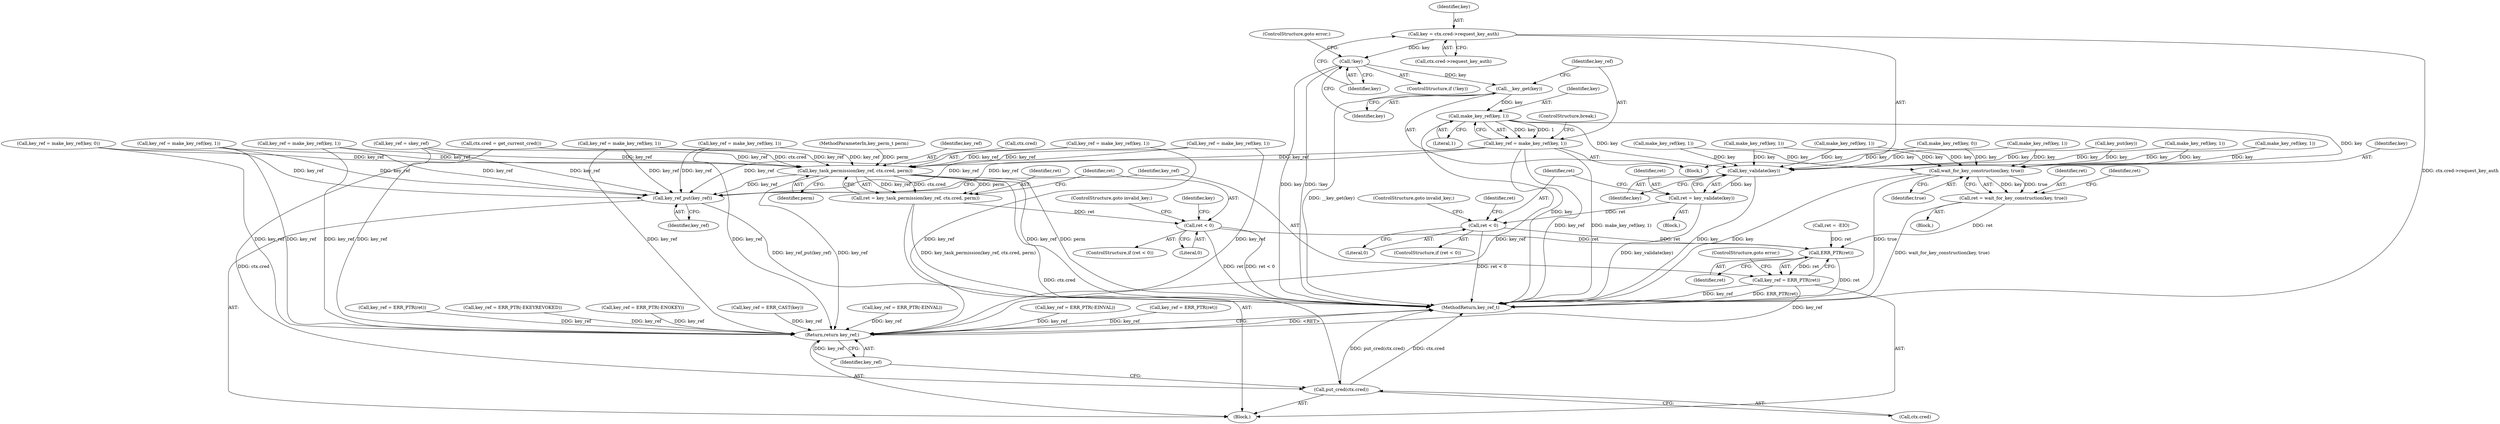 digraph "0_linux_363b02dab09b3226f3bd1420dad9c72b79a42a76_13@pointer" {
"1000389" [label="(Call,key = ctx.cred->request_key_auth)"];
"1000397" [label="(Call,!key)"];
"1000400" [label="(Call,__key_get(key))"];
"1000404" [label="(Call,make_key_ref(key, 1))"];
"1000402" [label="(Call,key_ref = make_key_ref(key, 1))"];
"1000636" [label="(Call,key_task_permission(key_ref, ctx.cred, perm))"];
"1000634" [label="(Call,ret = key_task_permission(key_ref, ctx.cred, perm))"];
"1000643" [label="(Call,ret < 0)"];
"1000666" [label="(Call,ERR_PTR(ret))"];
"1000664" [label="(Call,key_ref = ERR_PTR(ret))"];
"1000659" [label="(Return,return key_ref;)"];
"1000655" [label="(Call,put_cred(ctx.cred))"];
"1000662" [label="(Call,key_ref_put(key_ref))"];
"1000589" [label="(Call,wait_for_key_construction(key, true))"];
"1000587" [label="(Call,ret = wait_for_key_construction(key, true))"];
"1000609" [label="(Call,key_validate(key))"];
"1000607" [label="(Call,ret = key_validate(key))"];
"1000612" [label="(Call,ret < 0)"];
"1000506" [label="(Call,key_ref = ERR_CAST(key))"];
"1000587" [label="(Call,ret = wait_for_key_construction(key, true))"];
"1000305" [label="(Call,make_key_ref(key, 1))"];
"1000169" [label="(Call,key_ref = make_key_ref(key, 1))"];
"1000642" [label="(ControlStructure,if (ret < 0))"];
"1000407" [label="(ControlStructure,break;)"];
"1000613" [label="(Identifier,ret)"];
"1000589" [label="(Call,wait_for_key_construction(key, true))"];
"1000213" [label="(Call,key_ref = make_key_ref(key, 1))"];
"1000483" [label="(Call,make_key_ref(key, 1))"];
"1000382" [label="(Call,key_ref = ERR_PTR(-EINVAL))"];
"1000511" [label="(Call,key_ref = make_key_ref(key, 0))"];
"1000656" [label="(Call,ctx.cred)"];
"1000612" [label="(Call,ret < 0)"];
"1000636" [label="(Call,key_task_permission(key_ref, ctx.cred, perm))"];
"1000655" [label="(Call,put_cred(ctx.cred))"];
"1000403" [label="(Identifier,key_ref)"];
"1000481" [label="(Call,key_ref = make_key_ref(key, 1))"];
"1000402" [label="(Call,key_ref = make_key_ref(key, 1))"];
"1000663" [label="(Identifier,key_ref)"];
"1000665" [label="(Identifier,key_ref)"];
"1000659" [label="(Return,return key_ref;)"];
"1000611" [label="(ControlStructure,if (ret < 0))"];
"1000617" [label="(Identifier,ret)"];
"1000646" [label="(ControlStructure,goto invalid_key;)"];
"1000586" [label="(Block,)"];
"1000662" [label="(Call,key_ref_put(key_ref))"];
"1000488" [label="(Call,key_ref = ERR_PTR(-EINVAL))"];
"1000614" [label="(Literal,0)"];
"1000566" [label="(Call,key_put(key))"];
"1000391" [label="(Call,ctx.cred->request_key_auth)"];
"1000398" [label="(Identifier,key)"];
"1000390" [label="(Identifier,key)"];
"1000649" [label="(Identifier,key)"];
"1000609" [label="(Call,key_validate(key))"];
"1000668" [label="(ControlStructure,goto error;)"];
"1000399" [label="(ControlStructure,goto error;)"];
"1000198" [label="(Call,key_ref = ERR_PTR(ret))"];
"1000513" [label="(Call,make_key_ref(key, 0))"];
"1000588" [label="(Identifier,ret)"];
"1000590" [label="(Identifier,key)"];
"1000109" [label="(MethodParameterIn,key_perm_t perm)"];
"1000389" [label="(Call,key = ctx.cred->request_key_auth)"];
"1000154" [label="(Call,key_ref = ERR_PTR(ret))"];
"1000406" [label="(Literal,1)"];
"1000404" [label="(Call,make_key_ref(key, 1))"];
"1000303" [label="(Call,key_ref = make_key_ref(key, 1))"];
"1000375" [label="(Call,key_ref = make_key_ref(key, 1))"];
"1000401" [label="(Identifier,key)"];
"1000610" [label="(Identifier,key)"];
"1000405" [label="(Identifier,key)"];
"1000110" [label="(Block,)"];
"1000607" [label="(Call,ret = key_validate(key))"];
"1000377" [label="(Call,make_key_ref(key, 1))"];
"1000130" [label="(Block,)"];
"1000664" [label="(Call,key_ref = ERR_PTR(ret))"];
"1000615" [label="(ControlStructure,goto invalid_key;)"];
"1000643" [label="(Call,ret < 0)"];
"1000438" [label="(Call,key_ref = ERR_PTR(-EKEYREVOKED))"];
"1000645" [label="(Literal,0)"];
"1000400" [label="(Call,__key_get(key))"];
"1000339" [label="(Call,key_ref = make_key_ref(key, 1))"];
"1000667" [label="(Identifier,ret)"];
"1000634" [label="(Call,ret = key_task_permission(key_ref, ctx.cred, perm))"];
"1000660" [label="(Identifier,key_ref)"];
"1000123" [label="(Call,key_ref = ERR_PTR(-ENOKEY))"];
"1000341" [label="(Call,make_key_ref(key, 1))"];
"1000644" [label="(Identifier,ret)"];
"1000635" [label="(Identifier,ret)"];
"1000641" [label="(Identifier,perm)"];
"1000591" [label="(Identifier,true)"];
"1000118" [label="(Call,ctx.cred = get_current_cred())"];
"1000666" [label="(Call,ERR_PTR(ret))"];
"1000616" [label="(Call,ret = -EIO)"];
"1000606" [label="(Block,)"];
"1000637" [label="(Identifier,key_ref)"];
"1000675" [label="(MethodReturn,key_ref_t)"];
"1000568" [label="(Call,key_ref = skey_ref)"];
"1000215" [label="(Call,make_key_ref(key, 1))"];
"1000171" [label="(Call,make_key_ref(key, 1))"];
"1000608" [label="(Identifier,ret)"];
"1000397" [label="(Call,!key)"];
"1000593" [label="(Identifier,ret)"];
"1000396" [label="(ControlStructure,if (!key))"];
"1000638" [label="(Call,ctx.cred)"];
"1000389" -> "1000130"  [label="AST: "];
"1000389" -> "1000391"  [label="CFG: "];
"1000390" -> "1000389"  [label="AST: "];
"1000391" -> "1000389"  [label="AST: "];
"1000398" -> "1000389"  [label="CFG: "];
"1000389" -> "1000675"  [label="DDG: ctx.cred->request_key_auth"];
"1000389" -> "1000397"  [label="DDG: key"];
"1000397" -> "1000396"  [label="AST: "];
"1000397" -> "1000398"  [label="CFG: "];
"1000398" -> "1000397"  [label="AST: "];
"1000399" -> "1000397"  [label="CFG: "];
"1000401" -> "1000397"  [label="CFG: "];
"1000397" -> "1000675"  [label="DDG: !key"];
"1000397" -> "1000675"  [label="DDG: key"];
"1000397" -> "1000400"  [label="DDG: key"];
"1000400" -> "1000130"  [label="AST: "];
"1000400" -> "1000401"  [label="CFG: "];
"1000401" -> "1000400"  [label="AST: "];
"1000403" -> "1000400"  [label="CFG: "];
"1000400" -> "1000675"  [label="DDG: __key_get(key)"];
"1000400" -> "1000404"  [label="DDG: key"];
"1000404" -> "1000402"  [label="AST: "];
"1000404" -> "1000406"  [label="CFG: "];
"1000405" -> "1000404"  [label="AST: "];
"1000406" -> "1000404"  [label="AST: "];
"1000402" -> "1000404"  [label="CFG: "];
"1000404" -> "1000675"  [label="DDG: key"];
"1000404" -> "1000402"  [label="DDG: key"];
"1000404" -> "1000402"  [label="DDG: 1"];
"1000404" -> "1000589"  [label="DDG: key"];
"1000404" -> "1000609"  [label="DDG: key"];
"1000402" -> "1000130"  [label="AST: "];
"1000403" -> "1000402"  [label="AST: "];
"1000407" -> "1000402"  [label="CFG: "];
"1000402" -> "1000675"  [label="DDG: make_key_ref(key, 1)"];
"1000402" -> "1000675"  [label="DDG: key_ref"];
"1000402" -> "1000636"  [label="DDG: key_ref"];
"1000402" -> "1000659"  [label="DDG: key_ref"];
"1000402" -> "1000662"  [label="DDG: key_ref"];
"1000636" -> "1000634"  [label="AST: "];
"1000636" -> "1000641"  [label="CFG: "];
"1000637" -> "1000636"  [label="AST: "];
"1000638" -> "1000636"  [label="AST: "];
"1000641" -> "1000636"  [label="AST: "];
"1000634" -> "1000636"  [label="CFG: "];
"1000636" -> "1000675"  [label="DDG: perm"];
"1000636" -> "1000675"  [label="DDG: key_ref"];
"1000636" -> "1000634"  [label="DDG: key_ref"];
"1000636" -> "1000634"  [label="DDG: ctx.cred"];
"1000636" -> "1000634"  [label="DDG: perm"];
"1000375" -> "1000636"  [label="DDG: key_ref"];
"1000568" -> "1000636"  [label="DDG: key_ref"];
"1000303" -> "1000636"  [label="DDG: key_ref"];
"1000213" -> "1000636"  [label="DDG: key_ref"];
"1000339" -> "1000636"  [label="DDG: key_ref"];
"1000511" -> "1000636"  [label="DDG: key_ref"];
"1000169" -> "1000636"  [label="DDG: key_ref"];
"1000481" -> "1000636"  [label="DDG: key_ref"];
"1000118" -> "1000636"  [label="DDG: ctx.cred"];
"1000109" -> "1000636"  [label="DDG: perm"];
"1000636" -> "1000655"  [label="DDG: ctx.cred"];
"1000636" -> "1000659"  [label="DDG: key_ref"];
"1000636" -> "1000662"  [label="DDG: key_ref"];
"1000634" -> "1000110"  [label="AST: "];
"1000635" -> "1000634"  [label="AST: "];
"1000644" -> "1000634"  [label="CFG: "];
"1000634" -> "1000675"  [label="DDG: key_task_permission(key_ref, ctx.cred, perm)"];
"1000634" -> "1000643"  [label="DDG: ret"];
"1000643" -> "1000642"  [label="AST: "];
"1000643" -> "1000645"  [label="CFG: "];
"1000644" -> "1000643"  [label="AST: "];
"1000645" -> "1000643"  [label="AST: "];
"1000646" -> "1000643"  [label="CFG: "];
"1000649" -> "1000643"  [label="CFG: "];
"1000643" -> "1000675"  [label="DDG: ret < 0"];
"1000643" -> "1000675"  [label="DDG: ret"];
"1000643" -> "1000666"  [label="DDG: ret"];
"1000666" -> "1000664"  [label="AST: "];
"1000666" -> "1000667"  [label="CFG: "];
"1000667" -> "1000666"  [label="AST: "];
"1000664" -> "1000666"  [label="CFG: "];
"1000666" -> "1000675"  [label="DDG: ret"];
"1000666" -> "1000664"  [label="DDG: ret"];
"1000587" -> "1000666"  [label="DDG: ret"];
"1000616" -> "1000666"  [label="DDG: ret"];
"1000612" -> "1000666"  [label="DDG: ret"];
"1000664" -> "1000110"  [label="AST: "];
"1000665" -> "1000664"  [label="AST: "];
"1000668" -> "1000664"  [label="CFG: "];
"1000664" -> "1000675"  [label="DDG: ERR_PTR(ret)"];
"1000664" -> "1000675"  [label="DDG: key_ref"];
"1000664" -> "1000659"  [label="DDG: key_ref"];
"1000659" -> "1000110"  [label="AST: "];
"1000659" -> "1000660"  [label="CFG: "];
"1000660" -> "1000659"  [label="AST: "];
"1000675" -> "1000659"  [label="CFG: "];
"1000659" -> "1000675"  [label="DDG: <RET>"];
"1000660" -> "1000659"  [label="DDG: key_ref"];
"1000375" -> "1000659"  [label="DDG: key_ref"];
"1000382" -> "1000659"  [label="DDG: key_ref"];
"1000303" -> "1000659"  [label="DDG: key_ref"];
"1000506" -> "1000659"  [label="DDG: key_ref"];
"1000213" -> "1000659"  [label="DDG: key_ref"];
"1000154" -> "1000659"  [label="DDG: key_ref"];
"1000198" -> "1000659"  [label="DDG: key_ref"];
"1000339" -> "1000659"  [label="DDG: key_ref"];
"1000511" -> "1000659"  [label="DDG: key_ref"];
"1000438" -> "1000659"  [label="DDG: key_ref"];
"1000568" -> "1000659"  [label="DDG: key_ref"];
"1000488" -> "1000659"  [label="DDG: key_ref"];
"1000169" -> "1000659"  [label="DDG: key_ref"];
"1000481" -> "1000659"  [label="DDG: key_ref"];
"1000123" -> "1000659"  [label="DDG: key_ref"];
"1000655" -> "1000110"  [label="AST: "];
"1000655" -> "1000656"  [label="CFG: "];
"1000656" -> "1000655"  [label="AST: "];
"1000660" -> "1000655"  [label="CFG: "];
"1000655" -> "1000675"  [label="DDG: ctx.cred"];
"1000655" -> "1000675"  [label="DDG: put_cred(ctx.cred)"];
"1000118" -> "1000655"  [label="DDG: ctx.cred"];
"1000662" -> "1000110"  [label="AST: "];
"1000662" -> "1000663"  [label="CFG: "];
"1000663" -> "1000662"  [label="AST: "];
"1000665" -> "1000662"  [label="CFG: "];
"1000662" -> "1000675"  [label="DDG: key_ref_put(key_ref)"];
"1000375" -> "1000662"  [label="DDG: key_ref"];
"1000568" -> "1000662"  [label="DDG: key_ref"];
"1000303" -> "1000662"  [label="DDG: key_ref"];
"1000213" -> "1000662"  [label="DDG: key_ref"];
"1000339" -> "1000662"  [label="DDG: key_ref"];
"1000511" -> "1000662"  [label="DDG: key_ref"];
"1000169" -> "1000662"  [label="DDG: key_ref"];
"1000481" -> "1000662"  [label="DDG: key_ref"];
"1000589" -> "1000587"  [label="AST: "];
"1000589" -> "1000591"  [label="CFG: "];
"1000590" -> "1000589"  [label="AST: "];
"1000591" -> "1000589"  [label="AST: "];
"1000587" -> "1000589"  [label="CFG: "];
"1000589" -> "1000675"  [label="DDG: key"];
"1000589" -> "1000675"  [label="DDG: true"];
"1000589" -> "1000587"  [label="DDG: key"];
"1000589" -> "1000587"  [label="DDG: true"];
"1000171" -> "1000589"  [label="DDG: key"];
"1000215" -> "1000589"  [label="DDG: key"];
"1000305" -> "1000589"  [label="DDG: key"];
"1000566" -> "1000589"  [label="DDG: key"];
"1000341" -> "1000589"  [label="DDG: key"];
"1000377" -> "1000589"  [label="DDG: key"];
"1000483" -> "1000589"  [label="DDG: key"];
"1000513" -> "1000589"  [label="DDG: key"];
"1000587" -> "1000586"  [label="AST: "];
"1000588" -> "1000587"  [label="AST: "];
"1000593" -> "1000587"  [label="CFG: "];
"1000587" -> "1000675"  [label="DDG: wait_for_key_construction(key, true)"];
"1000609" -> "1000607"  [label="AST: "];
"1000609" -> "1000610"  [label="CFG: "];
"1000610" -> "1000609"  [label="AST: "];
"1000607" -> "1000609"  [label="CFG: "];
"1000609" -> "1000675"  [label="DDG: key"];
"1000609" -> "1000607"  [label="DDG: key"];
"1000171" -> "1000609"  [label="DDG: key"];
"1000215" -> "1000609"  [label="DDG: key"];
"1000305" -> "1000609"  [label="DDG: key"];
"1000566" -> "1000609"  [label="DDG: key"];
"1000341" -> "1000609"  [label="DDG: key"];
"1000377" -> "1000609"  [label="DDG: key"];
"1000483" -> "1000609"  [label="DDG: key"];
"1000513" -> "1000609"  [label="DDG: key"];
"1000607" -> "1000606"  [label="AST: "];
"1000608" -> "1000607"  [label="AST: "];
"1000613" -> "1000607"  [label="CFG: "];
"1000607" -> "1000675"  [label="DDG: key_validate(key)"];
"1000607" -> "1000612"  [label="DDG: ret"];
"1000612" -> "1000611"  [label="AST: "];
"1000612" -> "1000614"  [label="CFG: "];
"1000613" -> "1000612"  [label="AST: "];
"1000614" -> "1000612"  [label="AST: "];
"1000615" -> "1000612"  [label="CFG: "];
"1000617" -> "1000612"  [label="CFG: "];
"1000612" -> "1000675"  [label="DDG: ret < 0"];
}
